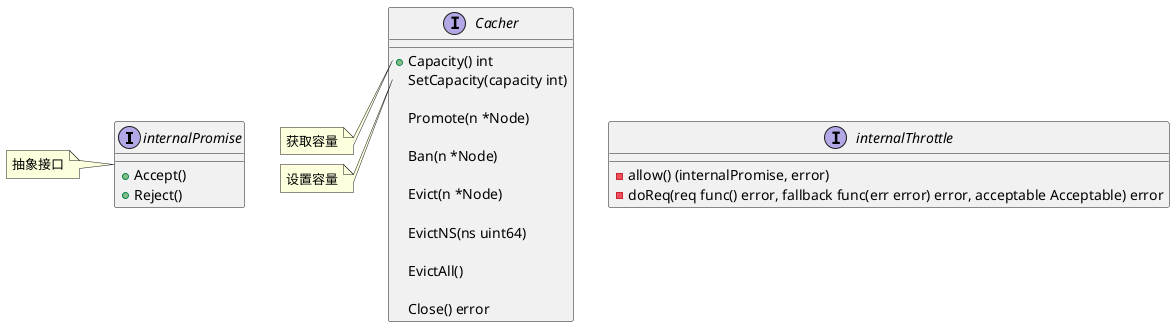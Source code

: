 @startuml
interface internalPromise {
	+ Accept()
	+ Reject()
}
note left: 抽象接口

interface internalThrottle {
	- allow() (internalPromise, error)
	- doReq(req func() error, fallback func(err error) error, acceptable Acceptable) error
}

interface Cacher  {
	+ Capacity() int
	SetCapacity(capacity int)

	Promote(n *Node)

	Ban(n *Node)

	Evict(n *Node)

	EvictNS(ns uint64)

	EvictAll()

	Close() error
}
note left of Cacher::Capacity
获取容量
end note
note left of Cacher::SetCapacity
设置容量
end note
@enduml
